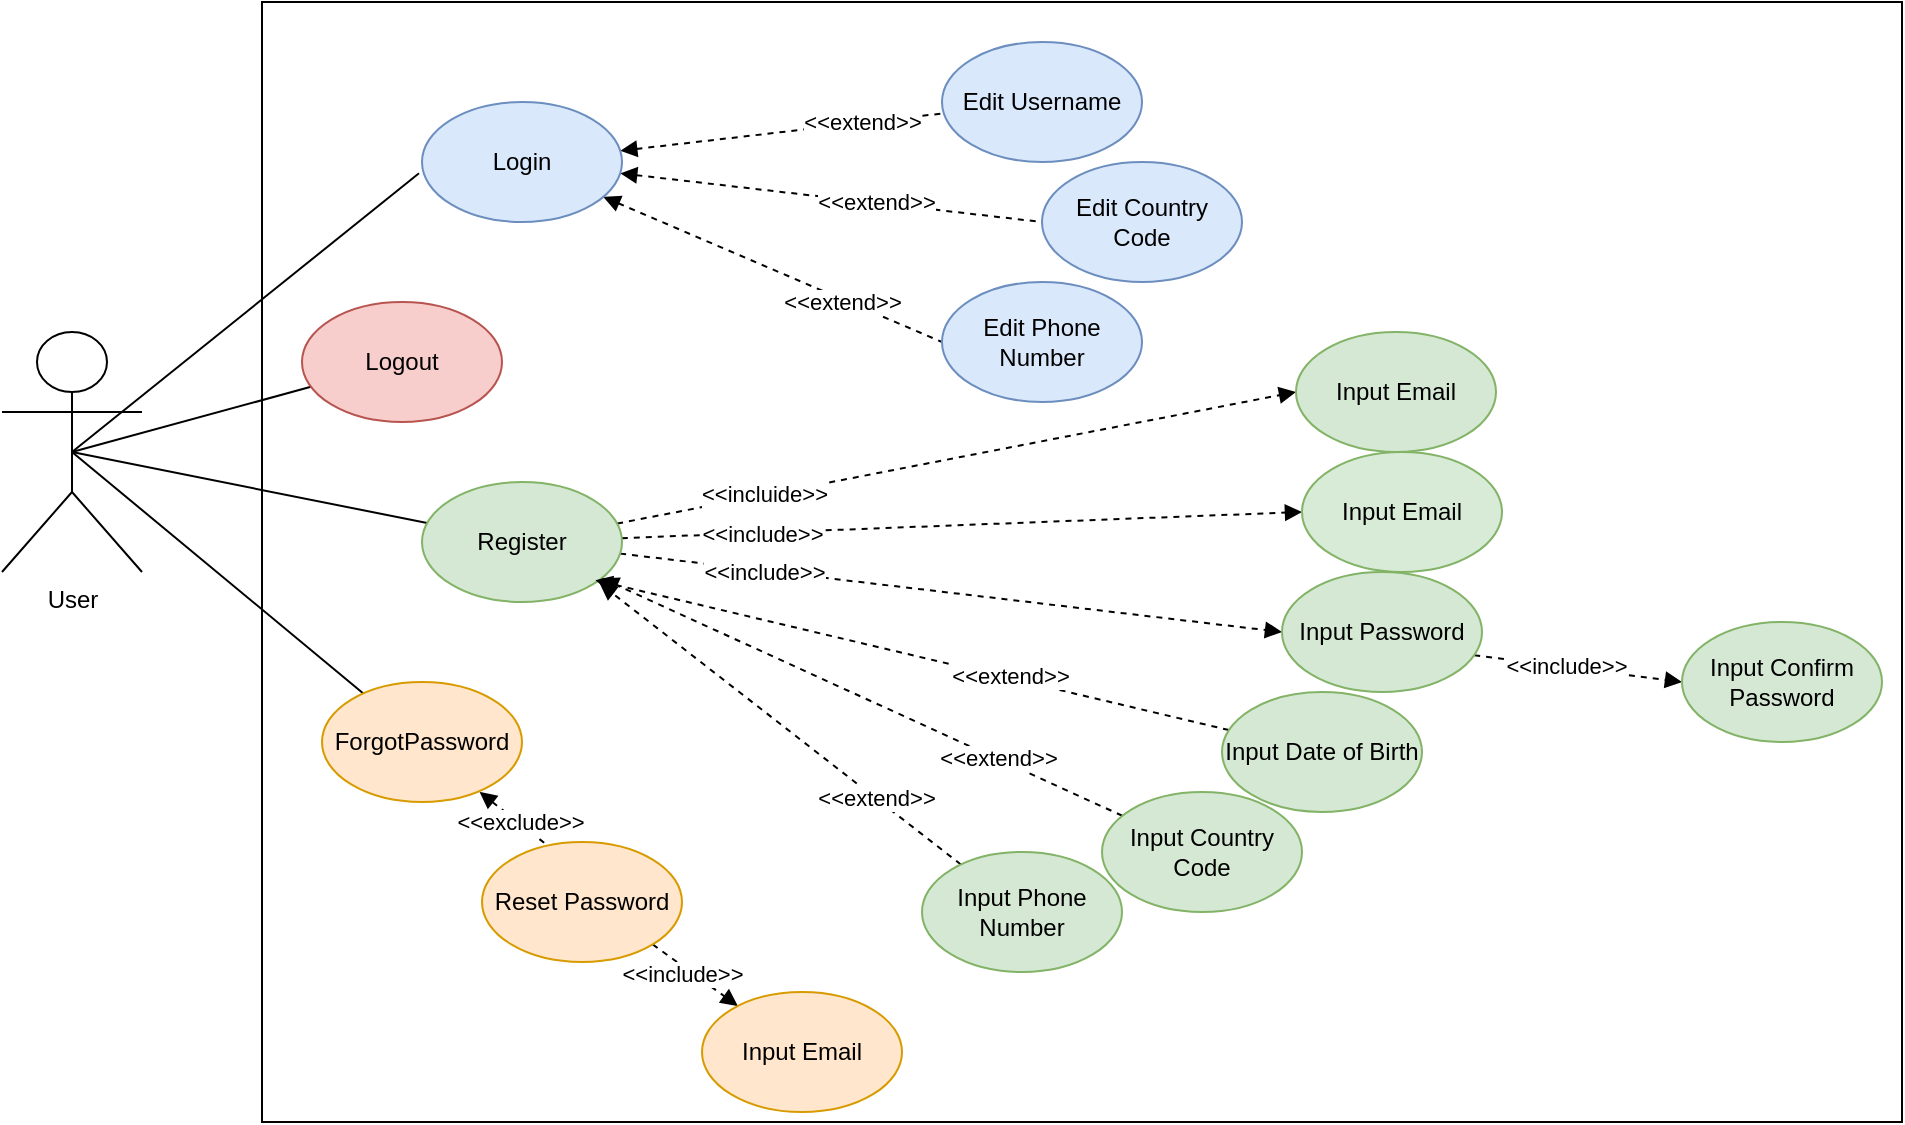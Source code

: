 <mxfile version="13.1.3" type="google"><diagram id="FLAnsnsfEomaacBVh4XP" name="Page-1"><mxGraphModel dx="716" dy="378" grid="1" gridSize="10" guides="1" tooltips="1" connect="1" arrows="1" fold="1" page="1" pageScale="1" pageWidth="827" pageHeight="1169" math="0" shadow="0"><root><mxCell id="0"/><mxCell id="1" parent="0"/><mxCell id="iPLGBOSDuzqeMIdprW-f-1" value="User" style="shape=umlActor;verticalLabelPosition=bottom;labelBackgroundColor=#ffffff;verticalAlign=top;html=1;outlineConnect=0;" vertex="1" parent="1"><mxGeometry x="20" y="195" width="70" height="120" as="geometry"/></mxCell><mxCell id="iPLGBOSDuzqeMIdprW-f-6" value="" style="rounded=0;whiteSpace=wrap;html=1;" vertex="1" parent="1"><mxGeometry x="150" y="30" width="820" height="560" as="geometry"/></mxCell><mxCell id="iPLGBOSDuzqeMIdprW-f-12" style="edgeStyle=none;rounded=0;orthogonalLoop=0;jettySize=auto;html=1;exitX=-0.015;exitY=0.594;exitDx=0;exitDy=0;exitPerimeter=0;jumpStyle=none;endArrow=none;endFill=0;noJump=1;entryX=0.5;entryY=0.5;entryDx=0;entryDy=0;entryPerimeter=0;" edge="1" parent="1" source="iPLGBOSDuzqeMIdprW-f-7" target="iPLGBOSDuzqeMIdprW-f-1"><mxGeometry relative="1" as="geometry"/></mxCell><mxCell id="iPLGBOSDuzqeMIdprW-f-22" style="edgeStyle=none;rounded=0;jumpStyle=none;orthogonalLoop=1;jettySize=auto;html=1;endArrow=none;endFill=0;dashed=1;startArrow=block;startFill=1;" edge="1" parent="1" source="iPLGBOSDuzqeMIdprW-f-7" target="iPLGBOSDuzqeMIdprW-f-18"><mxGeometry relative="1" as="geometry"/></mxCell><mxCell id="iPLGBOSDuzqeMIdprW-f-25" value="&amp;lt;&amp;lt;extend&amp;gt;&amp;gt;" style="edgeLabel;html=1;align=center;verticalAlign=middle;resizable=0;points=[];rotation=0;" vertex="1" connectable="0" parent="iPLGBOSDuzqeMIdprW-f-22"><mxGeometry x="-0.115" y="1" relative="1" as="geometry"><mxPoint x="48.98" y="-5.05" as="offset"/></mxGeometry></mxCell><mxCell id="iPLGBOSDuzqeMIdprW-f-23" style="edgeStyle=none;rounded=0;jumpStyle=none;orthogonalLoop=1;jettySize=auto;html=1;entryX=0;entryY=0.5;entryDx=0;entryDy=0;endArrow=none;endFill=0;dashed=1;startArrow=block;startFill=1;" edge="1" parent="1" source="iPLGBOSDuzqeMIdprW-f-7" target="iPLGBOSDuzqeMIdprW-f-21"><mxGeometry relative="1" as="geometry"/></mxCell><mxCell id="iPLGBOSDuzqeMIdprW-f-26" value="&amp;lt;&amp;lt;extend&amp;gt;&amp;gt;" style="edgeLabel;html=1;align=center;verticalAlign=middle;resizable=0;points=[];rotation=0;" vertex="1" connectable="0" parent="iPLGBOSDuzqeMIdprW-f-23"><mxGeometry x="-0.326" y="-2" relative="1" as="geometry"><mxPoint x="56.52" y="4.27" as="offset"/></mxGeometry></mxCell><mxCell id="iPLGBOSDuzqeMIdprW-f-24" style="edgeStyle=none;rounded=0;jumpStyle=none;orthogonalLoop=1;jettySize=auto;html=1;entryX=0;entryY=0.5;entryDx=0;entryDy=0;endArrow=none;endFill=0;dashed=1;startArrow=block;startFill=1;" edge="1" parent="1" source="iPLGBOSDuzqeMIdprW-f-7" target="iPLGBOSDuzqeMIdprW-f-19"><mxGeometry relative="1" as="geometry"/></mxCell><mxCell id="iPLGBOSDuzqeMIdprW-f-28" value="&amp;lt;&amp;lt;extend&amp;gt;&amp;gt;" style="edgeLabel;html=1;align=center;verticalAlign=middle;resizable=0;points=[];rotation=0;" vertex="1" connectable="0" parent="iPLGBOSDuzqeMIdprW-f-24"><mxGeometry x="-0.243" y="1" relative="1" as="geometry"><mxPoint x="54.87" y="26.06" as="offset"/></mxGeometry></mxCell><mxCell id="iPLGBOSDuzqeMIdprW-f-7" value="Login" style="ellipse;whiteSpace=wrap;html=1;fillColor=#dae8fc;strokeColor=#6c8ebf;" vertex="1" parent="1"><mxGeometry x="230" y="80" width="100" height="60" as="geometry"/></mxCell><mxCell id="iPLGBOSDuzqeMIdprW-f-13" style="edgeStyle=none;rounded=0;jumpStyle=none;orthogonalLoop=1;jettySize=auto;html=1;entryX=0.5;entryY=0.5;entryDx=0;entryDy=0;entryPerimeter=0;endArrow=none;endFill=0;" edge="1" parent="1" source="iPLGBOSDuzqeMIdprW-f-8" target="iPLGBOSDuzqeMIdprW-f-1"><mxGeometry relative="1" as="geometry"/></mxCell><mxCell id="iPLGBOSDuzqeMIdprW-f-8" value="Logout" style="ellipse;whiteSpace=wrap;html=1;fillColor=#f8cecc;strokeColor=#b85450;" vertex="1" parent="1"><mxGeometry x="170" y="180" width="100" height="60" as="geometry"/></mxCell><mxCell id="iPLGBOSDuzqeMIdprW-f-14" style="edgeStyle=none;rounded=0;jumpStyle=none;orthogonalLoop=1;jettySize=auto;html=1;entryX=0.5;entryY=0.5;entryDx=0;entryDy=0;entryPerimeter=0;endArrow=none;endFill=0;" edge="1" parent="1" source="iPLGBOSDuzqeMIdprW-f-9" target="iPLGBOSDuzqeMIdprW-f-1"><mxGeometry relative="1" as="geometry"/></mxCell><mxCell id="iPLGBOSDuzqeMIdprW-f-39" style="edgeStyle=none;rounded=0;jumpStyle=none;orthogonalLoop=1;jettySize=auto;html=1;entryX=0;entryY=0.5;entryDx=0;entryDy=0;dashed=1;startArrow=none;startFill=0;endArrow=block;endFill=1;" edge="1" parent="1" source="iPLGBOSDuzqeMIdprW-f-9" target="iPLGBOSDuzqeMIdprW-f-33"><mxGeometry relative="1" as="geometry"/></mxCell><mxCell id="iPLGBOSDuzqeMIdprW-f-48" value="&amp;lt;&amp;lt;include&amp;gt;&amp;gt;" style="edgeLabel;html=1;align=center;verticalAlign=middle;resizable=0;points=[];" vertex="1" connectable="0" parent="iPLGBOSDuzqeMIdprW-f-39"><mxGeometry x="-0.216" y="3" relative="1" as="geometry"><mxPoint x="-63.4" y="6" as="offset"/></mxGeometry></mxCell><mxCell id="iPLGBOSDuzqeMIdprW-f-40" style="edgeStyle=none;rounded=0;jumpStyle=none;orthogonalLoop=1;jettySize=auto;html=1;entryX=0;entryY=0.5;entryDx=0;entryDy=0;dashed=1;startArrow=none;startFill=0;endArrow=block;endFill=1;" edge="1" parent="1" source="iPLGBOSDuzqeMIdprW-f-9" target="iPLGBOSDuzqeMIdprW-f-34"><mxGeometry relative="1" as="geometry"/></mxCell><mxCell id="iPLGBOSDuzqeMIdprW-f-47" value="&amp;lt;&amp;lt;include&amp;gt;&amp;gt;" style="edgeLabel;html=1;align=center;verticalAlign=middle;resizable=0;points=[];rotation=0;" vertex="1" connectable="0" parent="iPLGBOSDuzqeMIdprW-f-40"><mxGeometry x="-0.082" y="2" relative="1" as="geometry"><mxPoint x="-80" y="-6.76" as="offset"/></mxGeometry></mxCell><mxCell id="iPLGBOSDuzqeMIdprW-f-55" style="edgeStyle=none;rounded=0;jumpStyle=none;orthogonalLoop=1;jettySize=auto;html=1;entryX=0;entryY=0.5;entryDx=0;entryDy=0;dashed=1;startArrow=none;startFill=0;endArrow=block;endFill=1;" edge="1" parent="1" source="iPLGBOSDuzqeMIdprW-f-9" target="iPLGBOSDuzqeMIdprW-f-54"><mxGeometry relative="1" as="geometry"/></mxCell><mxCell id="iPLGBOSDuzqeMIdprW-f-56" value="&amp;lt;&amp;lt;incluide&amp;gt;&amp;gt;" style="edgeLabel;html=1;align=center;verticalAlign=middle;resizable=0;points=[];labelBorderColor=none;" vertex="1" connectable="0" parent="iPLGBOSDuzqeMIdprW-f-55"><mxGeometry x="-0.224" y="1" relative="1" as="geometry"><mxPoint x="-58" y="11" as="offset"/></mxGeometry></mxCell><mxCell id="iPLGBOSDuzqeMIdprW-f-9" value="Register" style="ellipse;whiteSpace=wrap;html=1;fillColor=#d5e8d4;strokeColor=#82b366;" vertex="1" parent="1"><mxGeometry x="230" y="270" width="100" height="60" as="geometry"/></mxCell><mxCell id="iPLGBOSDuzqeMIdprW-f-31" style="edgeStyle=none;rounded=0;jumpStyle=none;orthogonalLoop=1;jettySize=auto;html=1;dashed=1;startArrow=none;startFill=0;endArrow=block;endFill=1;exitX=1;exitY=1;exitDx=0;exitDy=0;" edge="1" parent="1" source="iPLGBOSDuzqeMIdprW-f-10" target="iPLGBOSDuzqeMIdprW-f-30"><mxGeometry relative="1" as="geometry"/></mxCell><mxCell id="iPLGBOSDuzqeMIdprW-f-32" value="&amp;lt;&amp;lt;include&amp;gt;&amp;gt;" style="edgeLabel;html=1;align=center;verticalAlign=middle;resizable=0;points=[];rotation=0;" vertex="1" connectable="0" parent="iPLGBOSDuzqeMIdprW-f-31"><mxGeometry x="-0.313" y="2" relative="1" as="geometry"><mxPoint x="-1.46" y="5.44" as="offset"/></mxGeometry></mxCell><mxCell id="iPLGBOSDuzqeMIdprW-f-10" value="Reset Password" style="ellipse;whiteSpace=wrap;html=1;fillColor=#ffe6cc;strokeColor=#d79b00;" vertex="1" parent="1"><mxGeometry x="260" y="450" width="100" height="60" as="geometry"/></mxCell><mxCell id="iPLGBOSDuzqeMIdprW-f-18" value="Edit Username" style="ellipse;whiteSpace=wrap;html=1;fillColor=#dae8fc;strokeColor=#6c8ebf;" vertex="1" parent="1"><mxGeometry x="490" y="50" width="100" height="60" as="geometry"/></mxCell><mxCell id="iPLGBOSDuzqeMIdprW-f-19" value="Edit Phone Number" style="ellipse;whiteSpace=wrap;html=1;fillColor=#dae8fc;strokeColor=#6c8ebf;" vertex="1" parent="1"><mxGeometry x="490" y="170" width="100" height="60" as="geometry"/></mxCell><mxCell id="iPLGBOSDuzqeMIdprW-f-21" value="Edit Country Code" style="ellipse;whiteSpace=wrap;html=1;fillColor=#dae8fc;strokeColor=#6c8ebf;" vertex="1" parent="1"><mxGeometry x="540" y="110" width="100" height="60" as="geometry"/></mxCell><mxCell id="iPLGBOSDuzqeMIdprW-f-30" value="Input Email" style="ellipse;whiteSpace=wrap;html=1;fillColor=#ffe6cc;strokeColor=#d79b00;" vertex="1" parent="1"><mxGeometry x="370" y="525" width="100" height="60" as="geometry"/></mxCell><mxCell id="iPLGBOSDuzqeMIdprW-f-33" value="Input Email" style="ellipse;whiteSpace=wrap;html=1;fillColor=#D8EBD7;strokeColor=#82b366;" vertex="1" parent="1"><mxGeometry x="670" y="255" width="100" height="60" as="geometry"/></mxCell><mxCell id="iPLGBOSDuzqeMIdprW-f-45" style="edgeStyle=none;rounded=0;jumpStyle=none;orthogonalLoop=1;jettySize=auto;html=1;entryX=0;entryY=0.5;entryDx=0;entryDy=0;dashed=1;startArrow=none;startFill=0;endArrow=block;endFill=1;exitX=0.961;exitY=0.694;exitDx=0;exitDy=0;exitPerimeter=0;" edge="1" parent="1" source="iPLGBOSDuzqeMIdprW-f-34" target="iPLGBOSDuzqeMIdprW-f-35"><mxGeometry relative="1" as="geometry"><mxPoint x="891.3" y="308.24" as="sourcePoint"/></mxGeometry></mxCell><mxCell id="iPLGBOSDuzqeMIdprW-f-46" value="&amp;lt;&amp;lt;include&amp;gt;&amp;gt;" style="edgeLabel;html=1;align=center;verticalAlign=middle;resizable=0;points=[];" vertex="1" connectable="0" parent="iPLGBOSDuzqeMIdprW-f-45"><mxGeometry x="-0.228" y="2" relative="1" as="geometry"><mxPoint x="5.14" y="2" as="offset"/></mxGeometry></mxCell><mxCell id="iPLGBOSDuzqeMIdprW-f-34" value="Input Password" style="ellipse;whiteSpace=wrap;html=1;fillColor=#d5e8d4;strokeColor=#82b366;" vertex="1" parent="1"><mxGeometry x="660" y="315" width="100" height="60" as="geometry"/></mxCell><mxCell id="iPLGBOSDuzqeMIdprW-f-35" value="Input Confirm Password" style="ellipse;whiteSpace=wrap;html=1;fillColor=#d5e8d4;strokeColor=#82b366;" vertex="1" parent="1"><mxGeometry x="860" y="340" width="100" height="60" as="geometry"/></mxCell><mxCell id="iPLGBOSDuzqeMIdprW-f-42" style="edgeStyle=none;rounded=0;jumpStyle=none;orthogonalLoop=1;jettySize=auto;html=1;dashed=1;startArrow=none;startFill=0;endArrow=block;endFill=1;entryX=0.867;entryY=0.818;entryDx=0;entryDy=0;entryPerimeter=0;" edge="1" parent="1" source="iPLGBOSDuzqeMIdprW-f-36" target="iPLGBOSDuzqeMIdprW-f-9"><mxGeometry relative="1" as="geometry"><mxPoint x="320" y="320" as="targetPoint"/></mxGeometry></mxCell><mxCell id="iPLGBOSDuzqeMIdprW-f-49" value="&amp;lt;&amp;lt;extend&amp;gt;&amp;gt;" style="edgeLabel;html=1;align=center;verticalAlign=middle;resizable=0;points=[];rotation=0;" vertex="1" connectable="0" parent="iPLGBOSDuzqeMIdprW-f-42"><mxGeometry x="0.051" y="1" relative="1" as="geometry"><mxPoint x="56.7" y="11" as="offset"/></mxGeometry></mxCell><mxCell id="iPLGBOSDuzqeMIdprW-f-36" value="Input Date of Birth" style="ellipse;whiteSpace=wrap;html=1;fillColor=#d5e8d4;strokeColor=#82b366;" vertex="1" parent="1"><mxGeometry x="630" y="375" width="100" height="60" as="geometry"/></mxCell><mxCell id="iPLGBOSDuzqeMIdprW-f-43" style="edgeStyle=none;rounded=0;jumpStyle=none;orthogonalLoop=1;jettySize=auto;html=1;dashed=1;startArrow=none;startFill=0;endArrow=block;endFill=1;" edge="1" parent="1" source="iPLGBOSDuzqeMIdprW-f-37" target="iPLGBOSDuzqeMIdprW-f-9"><mxGeometry relative="1" as="geometry"><mxPoint x="328" y="340" as="targetPoint"/></mxGeometry></mxCell><mxCell id="iPLGBOSDuzqeMIdprW-f-51" value="&lt;span style=&quot;color: rgba(0 , 0 , 0 , 0) ; font-family: monospace ; font-size: 0px ; background-color: rgb(248 , 249 , 250)&quot;&gt;%3CmxGraphModel%3E%3Croot%3E%3CmxCell%20id%3D%220%22%2F%3E%3CmxCell%20id%3D%221%22%20parent%3D%220%22%2F%3E%3CmxCell%20id%3D%222%22%20value%3D%22%26amp%3Blt%3B%26amp%3Blt%3Bextend%26amp%3Bgt%3B%26amp%3Bgt%3B%22%20style%3D%22edgeLabel%3Bhtml%3D1%3Balign%3Dcenter%3BverticalAlign%3Dmiddle%3Bresizable%3D0%3Bpoints%3D%5B%5D%3Brotation%3D10%3B%22%20vertex%3D%221%22%20connectable%3D%220%22%20parent%3D%221%22%3E%3CmxGeometry%20x%3D%22498.022%22%20y%3D%22330.76%22%20as%3D%22geometry%22%3E%3CmxPoint%20as%3D%22offset%22%2F%3E%3C%2FmxGeometry%3E%3C%2FmxCell%3E%3C%2Froot%3E%3C%2FmxGraphModel%3E&amp;lt;&amp;lt;&lt;/span&gt;" style="edgeLabel;html=1;align=center;verticalAlign=middle;resizable=0;points=[];" vertex="1" connectable="0" parent="iPLGBOSDuzqeMIdprW-f-43"><mxGeometry x="-0.175" y="1" relative="1" as="geometry"><mxPoint as="offset"/></mxGeometry></mxCell><mxCell id="iPLGBOSDuzqeMIdprW-f-52" value="&amp;lt;&amp;lt;extend&amp;gt;&amp;gt;" style="edgeLabel;html=1;align=center;verticalAlign=middle;resizable=0;points=[];rotation=0;" vertex="1" connectable="0" parent="iPLGBOSDuzqeMIdprW-f-43"><mxGeometry x="-0.289" y="2" relative="1" as="geometry"><mxPoint x="30.95" y="11" as="offset"/></mxGeometry></mxCell><mxCell id="iPLGBOSDuzqeMIdprW-f-37" value="Input Country Code" style="ellipse;whiteSpace=wrap;html=1;fillColor=#d5e8d4;strokeColor=#82b366;" vertex="1" parent="1"><mxGeometry x="570" y="425" width="100" height="60" as="geometry"/></mxCell><mxCell id="iPLGBOSDuzqeMIdprW-f-44" style="edgeStyle=none;rounded=0;jumpStyle=none;orthogonalLoop=1;jettySize=auto;html=1;entryX=0.888;entryY=0.844;entryDx=0;entryDy=0;entryPerimeter=0;dashed=1;startArrow=none;startFill=0;endArrow=block;endFill=1;" edge="1" parent="1" source="iPLGBOSDuzqeMIdprW-f-38" target="iPLGBOSDuzqeMIdprW-f-9"><mxGeometry relative="1" as="geometry"/></mxCell><mxCell id="iPLGBOSDuzqeMIdprW-f-57" value="&amp;lt;&amp;lt;extend&amp;gt;&amp;gt;" style="edgeLabel;html=1;align=center;verticalAlign=middle;resizable=0;points=[];rotation=0;" vertex="1" connectable="0" parent="iPLGBOSDuzqeMIdprW-f-44"><mxGeometry x="-0.527" relative="1" as="geometry"><mxPoint as="offset"/></mxGeometry></mxCell><mxCell id="iPLGBOSDuzqeMIdprW-f-38" value="Input Phone Number" style="ellipse;whiteSpace=wrap;html=1;fillColor=#d5e8d4;strokeColor=#82b366;" vertex="1" parent="1"><mxGeometry x="480" y="455" width="100" height="60" as="geometry"/></mxCell><mxCell id="iPLGBOSDuzqeMIdprW-f-54" value="Input Email" style="ellipse;whiteSpace=wrap;html=1;fillColor=#d5e8d4;strokeColor=#82b366;" vertex="1" parent="1"><mxGeometry x="667" y="195" width="100" height="60" as="geometry"/></mxCell><mxCell id="iPLGBOSDuzqeMIdprW-f-63" style="edgeStyle=none;rounded=0;jumpStyle=none;orthogonalLoop=1;jettySize=auto;html=1;entryX=0.5;entryY=0.5;entryDx=0;entryDy=0;entryPerimeter=0;startArrow=none;startFill=0;endArrow=none;endFill=0;" edge="1" parent="1" source="iPLGBOSDuzqeMIdprW-f-62" target="iPLGBOSDuzqeMIdprW-f-1"><mxGeometry relative="1" as="geometry"/></mxCell><mxCell id="iPLGBOSDuzqeMIdprW-f-64" style="edgeStyle=none;rounded=0;jumpStyle=none;orthogonalLoop=1;jettySize=auto;html=1;startArrow=block;startFill=1;endArrow=none;endFill=0;exitX=0.788;exitY=0.916;exitDx=0;exitDy=0;exitPerimeter=0;entryX=0.333;entryY=0.036;entryDx=0;entryDy=0;entryPerimeter=0;dashed=1;" edge="1" parent="1" source="iPLGBOSDuzqeMIdprW-f-62" target="iPLGBOSDuzqeMIdprW-f-10"><mxGeometry relative="1" as="geometry"/></mxCell><mxCell id="iPLGBOSDuzqeMIdprW-f-65" value="&amp;lt;&amp;lt;exclude&amp;gt;&amp;gt;" style="edgeLabel;html=1;align=center;verticalAlign=middle;resizable=0;points=[];" vertex="1" connectable="0" parent="iPLGBOSDuzqeMIdprW-f-64"><mxGeometry x="0.134" y="1" relative="1" as="geometry"><mxPoint as="offset"/></mxGeometry></mxCell><mxCell id="iPLGBOSDuzqeMIdprW-f-62" value="ForgotPassword" style="ellipse;whiteSpace=wrap;html=1;fillColor=#ffe6cc;strokeColor=#d79b00;" vertex="1" parent="1"><mxGeometry x="180" y="370" width="100" height="60" as="geometry"/></mxCell></root></mxGraphModel></diagram></mxfile>